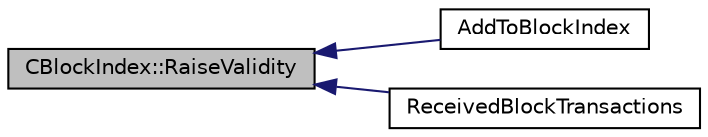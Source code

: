 digraph "CBlockIndex::RaiseValidity"
{
  edge [fontname="Helvetica",fontsize="10",labelfontname="Helvetica",labelfontsize="10"];
  node [fontname="Helvetica",fontsize="10",shape=record];
  rankdir="LR";
  Node375 [label="CBlockIndex::RaiseValidity",height=0.2,width=0.4,color="black", fillcolor="grey75", style="filled", fontcolor="black"];
  Node375 -> Node376 [dir="back",color="midnightblue",fontsize="10",style="solid",fontname="Helvetica"];
  Node376 [label="AddToBlockIndex",height=0.2,width=0.4,color="black", fillcolor="white", style="filled",URL="$main_8cpp.html#acfdf6cde860f1f415882d69a562c40ee"];
  Node375 -> Node377 [dir="back",color="midnightblue",fontsize="10",style="solid",fontname="Helvetica"];
  Node377 [label="ReceivedBlockTransactions",height=0.2,width=0.4,color="black", fillcolor="white", style="filled",URL="$main_8cpp.html#a7aa00729b80bc41cad0bb27cda025e38",tooltip="Mark a block as having its data received and checked (up to BLOCK_VALID_TRANSACTIONS). "];
}

